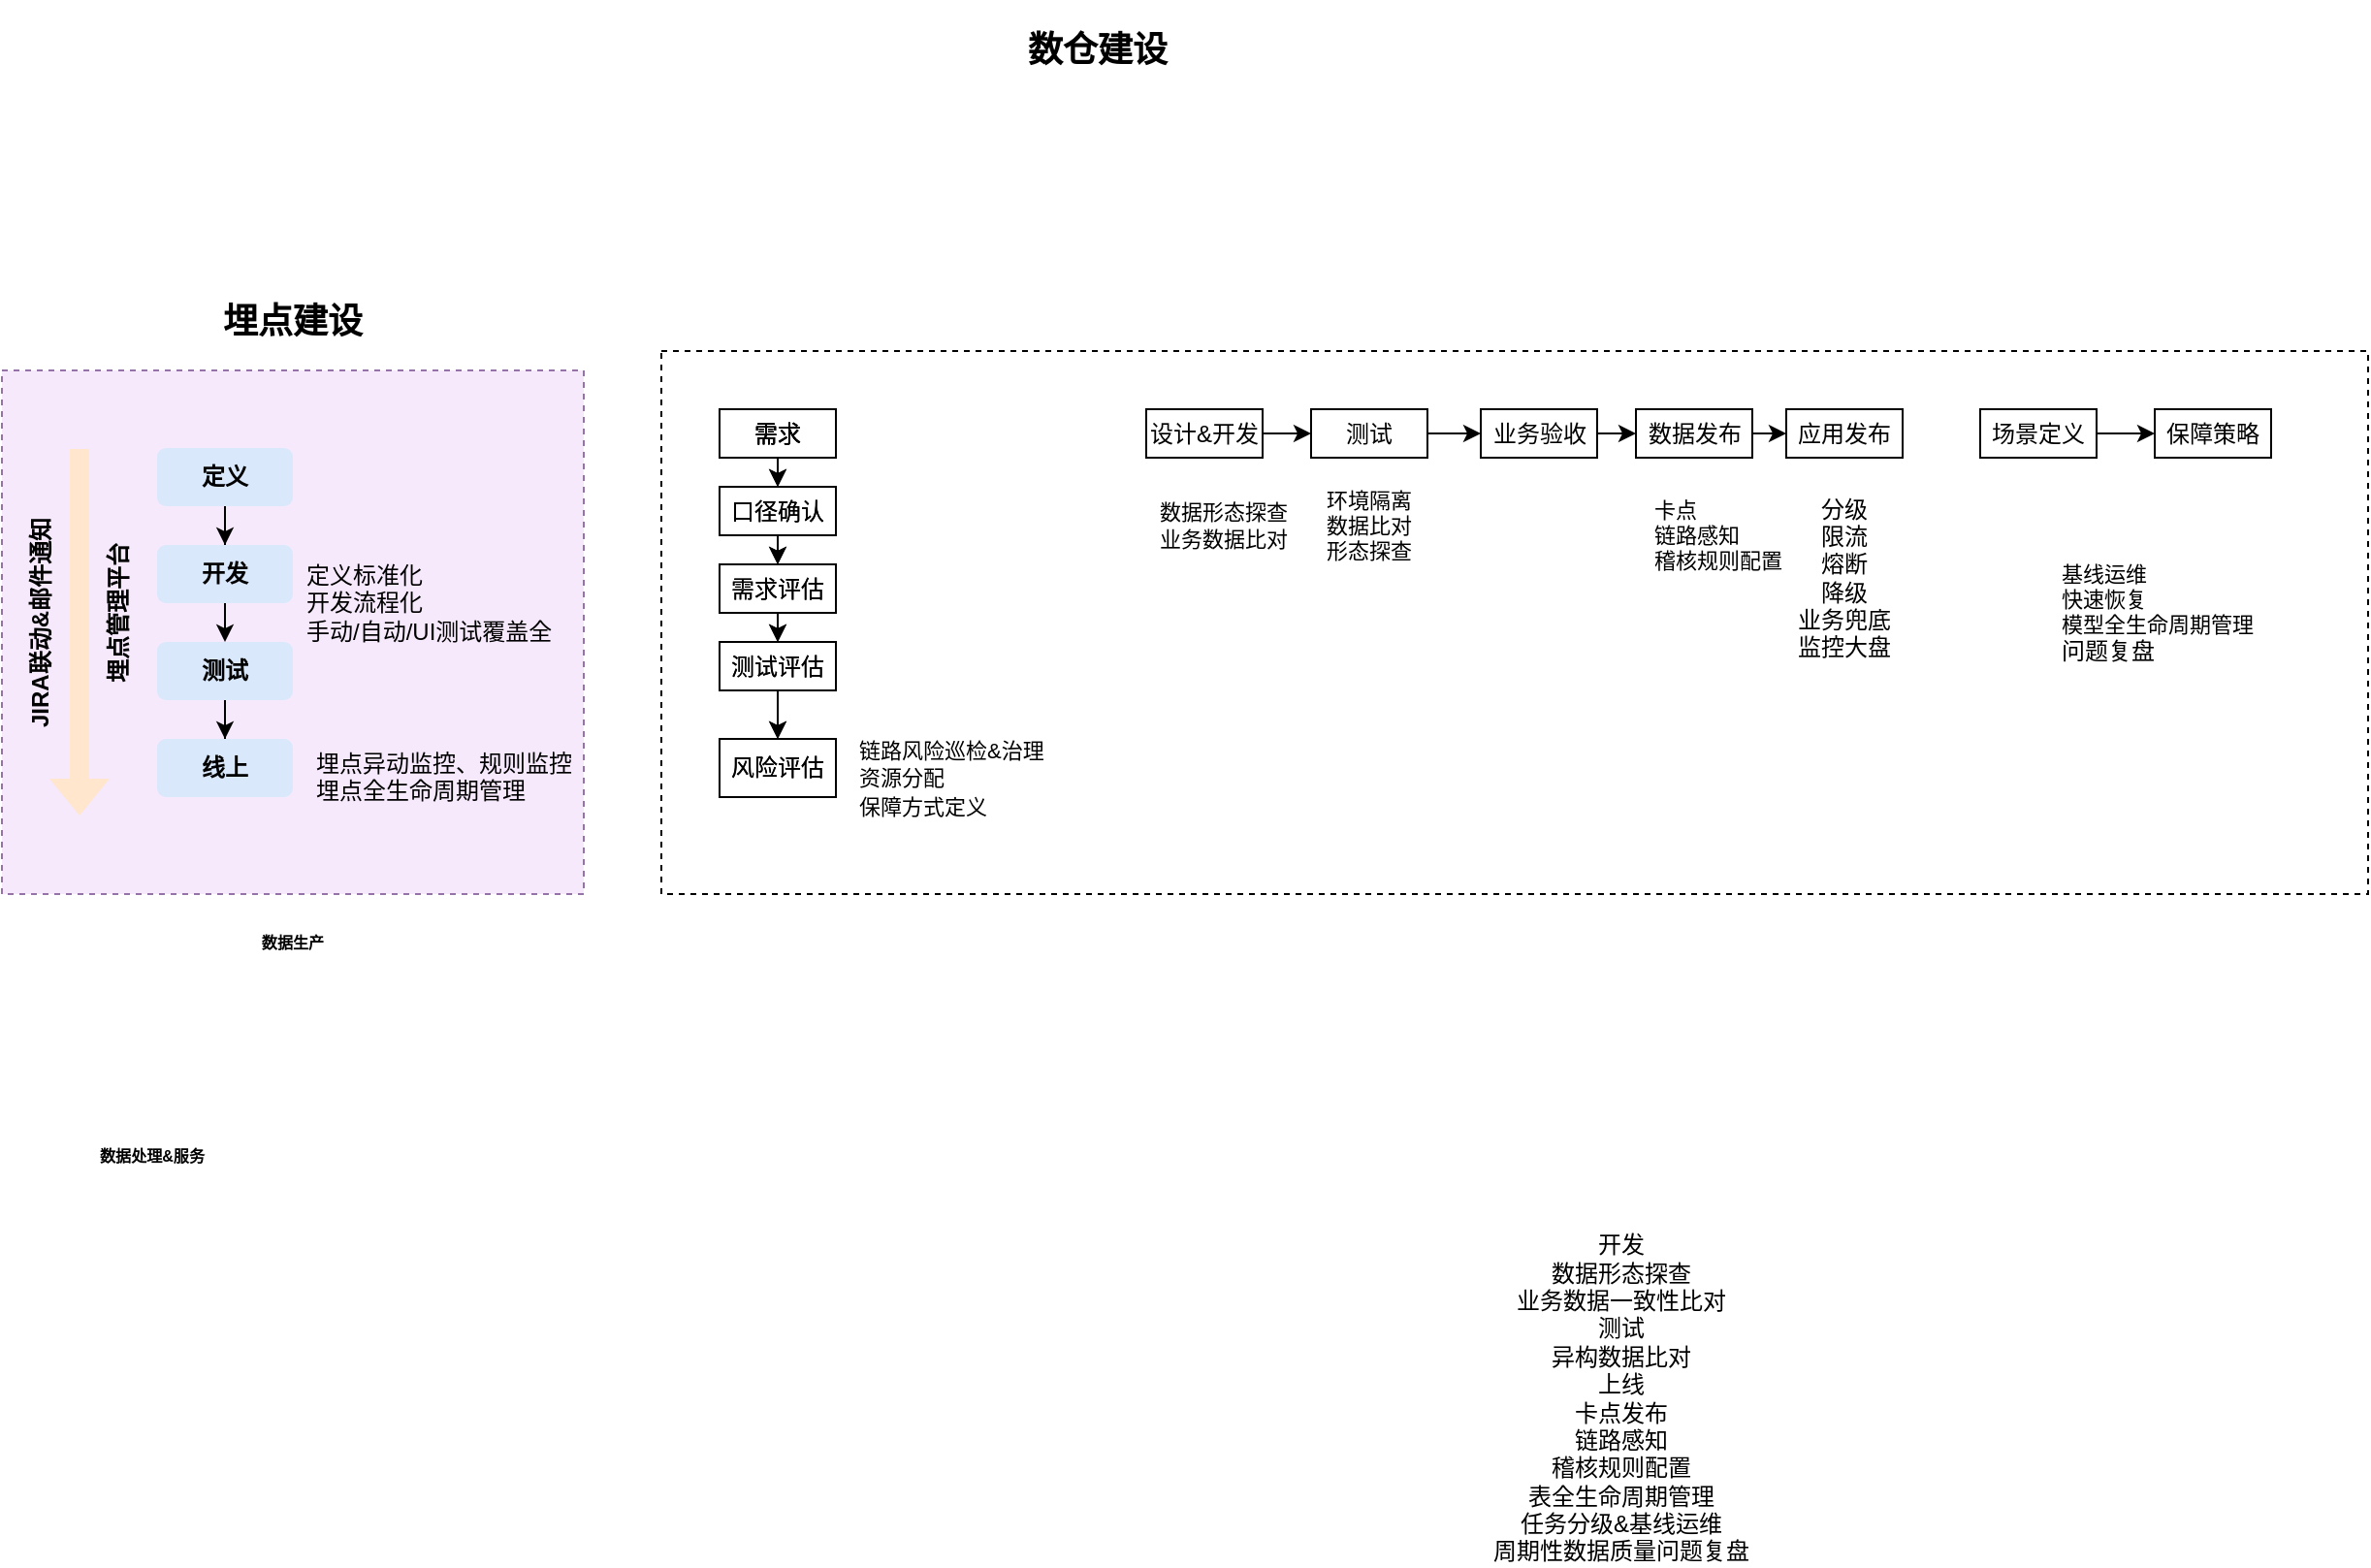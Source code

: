 <mxfile version="16.6.4" type="github">
  <diagram id="VeE7li5wM5BbzBFu2hIH" name="第 1 页">
    <mxGraphModel dx="1609" dy="513" grid="1" gridSize="10" guides="1" tooltips="1" connect="1" arrows="1" fold="1" page="1" pageScale="1" pageWidth="827" pageHeight="1169" math="0" shadow="0">
      <root>
        <mxCell id="0" />
        <mxCell id="1" parent="0" />
        <mxCell id="TgXje85l5A2x8AtPbwSx-137" value="" style="rounded=0;whiteSpace=wrap;html=1;strokeColor=default;fillColor=none;dashed=1;" vertex="1" parent="1">
          <mxGeometry x="214" y="390" width="200" height="75" as="geometry" />
        </mxCell>
        <mxCell id="TgXje85l5A2x8AtPbwSx-53" value="" style="rounded=0;whiteSpace=wrap;html=1;strokeColor=default;fillColor=none;dashed=1;" vertex="1" parent="1">
          <mxGeometry x="220" y="385" width="210" height="80" as="geometry" />
        </mxCell>
        <mxCell id="iL24kiF9AvWuWapnE7Iy-2" value="" style="rounded=0;whiteSpace=wrap;html=1;dashed=1;" parent="1" vertex="1">
          <mxGeometry x="200" y="200" width="880" height="280" as="geometry" />
        </mxCell>
        <mxCell id="iL24kiF9AvWuWapnE7Iy-1" value="" style="rounded=0;whiteSpace=wrap;html=1;dashed=1;fillColor=#F6E9FC;strokeColor=#9673a6;" parent="1" vertex="1">
          <mxGeometry x="-140" y="210" width="300" height="270" as="geometry" />
        </mxCell>
        <mxCell id="iL24kiF9AvWuWapnE7Iy-4" value="&lt;h6&gt;数据生产&lt;/h6&gt;" style="text;html=1;strokeColor=none;fillColor=none;align=center;verticalAlign=middle;whiteSpace=wrap;rounded=0;" parent="1" vertex="1">
          <mxGeometry x="-30" y="490" width="80" height="30" as="geometry" />
        </mxCell>
        <mxCell id="iL24kiF9AvWuWapnE7Iy-5" value="&lt;h6&gt;数据处理&amp;amp;服务&lt;/h6&gt;" style="text;html=1;strokeColor=none;fillColor=none;align=center;verticalAlign=middle;whiteSpace=wrap;rounded=0;" parent="1" vertex="1">
          <mxGeometry x="-140" y="600" width="155" height="30" as="geometry" />
        </mxCell>
        <mxCell id="iL24kiF9AvWuWapnE7Iy-13" value="&lt;h2&gt;&lt;b&gt;埋点建设&lt;/b&gt;&lt;/h2&gt;" style="text;html=1;strokeColor=none;fillColor=none;align=center;verticalAlign=middle;whiteSpace=wrap;rounded=0;dashed=1;" parent="1" vertex="1">
          <mxGeometry x="-60" y="170" width="140" height="30" as="geometry" />
        </mxCell>
        <mxCell id="iL24kiF9AvWuWapnE7Iy-14" value="&lt;h2&gt;数仓建设&lt;/h2&gt;" style="text;html=1;strokeColor=none;fillColor=none;align=center;verticalAlign=middle;whiteSpace=wrap;rounded=0;dashed=1;fontStyle=1" parent="1" vertex="1">
          <mxGeometry x="355" y="30" width="140" height="30" as="geometry" />
        </mxCell>
        <mxCell id="TgXje85l5A2x8AtPbwSx-1" style="edgeStyle=orthogonalEdgeStyle;rounded=0;orthogonalLoop=1;jettySize=auto;html=1;exitX=0.5;exitY=1;exitDx=0;exitDy=0;" edge="1" parent="1" source="iL24kiF9AvWuWapnE7Iy-17" target="iL24kiF9AvWuWapnE7Iy-30">
          <mxGeometry relative="1" as="geometry" />
        </mxCell>
        <mxCell id="iL24kiF9AvWuWapnE7Iy-17" value="&lt;h4&gt;定义&lt;/h4&gt;" style="rounded=1;whiteSpace=wrap;html=1;dashed=1;strokeColor=none;fillColor=#dae8fc;" parent="1" vertex="1">
          <mxGeometry x="-60" y="250" width="70" height="30" as="geometry" />
        </mxCell>
        <mxCell id="iL24kiF9AvWuWapnE7Iy-23" value="&lt;div&gt;开发&lt;/div&gt;&lt;div&gt;数据形态探查&lt;/div&gt;&lt;div&gt;业务数据一致性比对&lt;/div&gt;&lt;div&gt;测试&lt;/div&gt;&lt;div&gt;异构数据比对&lt;/div&gt;&lt;div&gt;上线&lt;/div&gt;&lt;div&gt;卡点发布&lt;/div&gt;&lt;div&gt;链路感知&lt;/div&gt;&lt;div&gt;稽核规则配置&lt;/div&gt;&lt;div&gt;表全生命周期管理&lt;/div&gt;&lt;div&gt;任务分级&amp;amp;基线运维&lt;/div&gt;&lt;div&gt;周期性数据质量问题复盘&lt;/div&gt;" style="text;html=1;strokeColor=none;fillColor=none;align=center;verticalAlign=middle;whiteSpace=wrap;rounded=0;dashed=1;" parent="1" vertex="1">
          <mxGeometry x="590" y="735" width="210" height="10" as="geometry" />
        </mxCell>
        <mxCell id="iL24kiF9AvWuWapnE7Iy-25" value="&lt;h4&gt;&lt;span style=&quot;font-weight: normal&quot;&gt;定义标准化&lt;br&gt;开发流程化&lt;br&gt;手动/自动/UI测试覆盖全&lt;/span&gt;&lt;/h4&gt;" style="text;html=1;strokeColor=none;fillColor=none;align=left;verticalAlign=middle;whiteSpace=wrap;rounded=0;dashed=1;" parent="1" vertex="1">
          <mxGeometry x="15" y="295" width="150" height="70" as="geometry" />
        </mxCell>
        <mxCell id="TgXje85l5A2x8AtPbwSx-2" style="edgeStyle=orthogonalEdgeStyle;rounded=0;orthogonalLoop=1;jettySize=auto;html=1;exitX=0.5;exitY=1;exitDx=0;exitDy=0;entryX=0.5;entryY=0;entryDx=0;entryDy=0;" edge="1" parent="1" source="iL24kiF9AvWuWapnE7Iy-30" target="iL24kiF9AvWuWapnE7Iy-35">
          <mxGeometry relative="1" as="geometry" />
        </mxCell>
        <mxCell id="iL24kiF9AvWuWapnE7Iy-30" value="&lt;h4&gt;开发&lt;/h4&gt;" style="rounded=1;whiteSpace=wrap;html=1;dashed=1;fillColor=#dae8fc;strokeColor=none;" parent="1" vertex="1">
          <mxGeometry x="-60" y="300" width="70" height="30" as="geometry" />
        </mxCell>
        <mxCell id="TgXje85l5A2x8AtPbwSx-4" style="edgeStyle=orthogonalEdgeStyle;rounded=0;orthogonalLoop=1;jettySize=auto;html=1;exitX=0.5;exitY=1;exitDx=0;exitDy=0;" edge="1" parent="1" source="iL24kiF9AvWuWapnE7Iy-35" target="TgXje85l5A2x8AtPbwSx-3">
          <mxGeometry relative="1" as="geometry" />
        </mxCell>
        <mxCell id="iL24kiF9AvWuWapnE7Iy-35" value="&lt;h4&gt;测试&lt;/h4&gt;" style="rounded=1;whiteSpace=wrap;html=1;dashed=1;fillColor=#dae8fc;strokeColor=none;" parent="1" vertex="1">
          <mxGeometry x="-60" y="350" width="70" height="30" as="geometry" />
        </mxCell>
        <mxCell id="TgXje85l5A2x8AtPbwSx-3" value="&lt;h4&gt;线上&lt;/h4&gt;" style="rounded=1;whiteSpace=wrap;html=1;dashed=1;fillColor=#dae8fc;strokeColor=none;" vertex="1" parent="1">
          <mxGeometry x="-60" y="400" width="70" height="30" as="geometry" />
        </mxCell>
        <mxCell id="TgXje85l5A2x8AtPbwSx-5" value="" style="shape=flexArrow;endArrow=classic;html=1;rounded=0;fillColor=#ffe6cc;strokeColor=none;" edge="1" parent="1">
          <mxGeometry width="50" height="50" relative="1" as="geometry">
            <mxPoint x="-100" y="250" as="sourcePoint" />
            <mxPoint x="-100" y="440" as="targetPoint" />
          </mxGeometry>
        </mxCell>
        <mxCell id="TgXje85l5A2x8AtPbwSx-7" value="&lt;b&gt;JIRA联动&amp;amp;邮件通知&lt;/b&gt;" style="text;html=1;strokeColor=none;fillColor=none;align=center;verticalAlign=middle;whiteSpace=wrap;rounded=0;rotation=-90;" vertex="1" parent="1">
          <mxGeometry x="-190" y="320" width="140" height="40" as="geometry" />
        </mxCell>
        <mxCell id="TgXje85l5A2x8AtPbwSx-8" value="&lt;b&gt;埋点管理平台&lt;/b&gt;" style="text;html=1;strokeColor=none;fillColor=none;align=center;verticalAlign=middle;whiteSpace=wrap;rounded=0;rotation=-90;" vertex="1" parent="1">
          <mxGeometry x="-150" y="315" width="140" height="40" as="geometry" />
        </mxCell>
        <mxCell id="TgXje85l5A2x8AtPbwSx-9" value="&lt;div&gt;&lt;br&gt;&lt;/div&gt;&lt;div&gt;&lt;br&gt;&lt;/div&gt;&lt;div&gt;埋点异动监控、规则监控&lt;/div&gt;&lt;div&gt;埋点全生命周期管理&lt;/div&gt;" style="text;html=1;strokeColor=none;fillColor=none;align=left;verticalAlign=middle;whiteSpace=wrap;rounded=0;dashed=1;" vertex="1" parent="1">
          <mxGeometry x="20" y="380" width="170" height="50" as="geometry" />
        </mxCell>
        <mxCell id="TgXje85l5A2x8AtPbwSx-46" style="edgeStyle=orthogonalEdgeStyle;rounded=0;orthogonalLoop=1;jettySize=auto;html=1;exitX=0.5;exitY=1;exitDx=0;exitDy=0;entryX=0.5;entryY=0;entryDx=0;entryDy=0;fillColor=#CC6600;" edge="1" parent="1" source="TgXje85l5A2x8AtPbwSx-33" target="TgXje85l5A2x8AtPbwSx-36">
          <mxGeometry relative="1" as="geometry" />
        </mxCell>
        <mxCell id="TgXje85l5A2x8AtPbwSx-33" value="口径确认" style="rounded=0;whiteSpace=wrap;html=1;strokeColor=default;fillColor=none;" vertex="1" parent="1">
          <mxGeometry x="230" y="270" width="60" height="25" as="geometry" />
        </mxCell>
        <mxCell id="TgXje85l5A2x8AtPbwSx-120" style="edgeStyle=orthogonalEdgeStyle;rounded=0;orthogonalLoop=1;jettySize=auto;html=1;exitX=0.5;exitY=1;exitDx=0;exitDy=0;entryX=0.5;entryY=0;entryDx=0;entryDy=0;fontSize=11;fillColor=#CC6600;" edge="1" parent="1" source="TgXje85l5A2x8AtPbwSx-36" target="TgXje85l5A2x8AtPbwSx-37">
          <mxGeometry relative="1" as="geometry" />
        </mxCell>
        <mxCell id="TgXje85l5A2x8AtPbwSx-36" value="需求评估" style="rounded=0;whiteSpace=wrap;html=1;strokeColor=default;fillColor=none;" vertex="1" parent="1">
          <mxGeometry x="230" y="310" width="60" height="25" as="geometry" />
        </mxCell>
        <mxCell id="TgXje85l5A2x8AtPbwSx-49" style="edgeStyle=orthogonalEdgeStyle;rounded=0;orthogonalLoop=1;jettySize=auto;html=1;exitX=0.5;exitY=1;exitDx=0;exitDy=0;fillColor=#CC6600;" edge="1" parent="1" source="TgXje85l5A2x8AtPbwSx-37" target="TgXje85l5A2x8AtPbwSx-38">
          <mxGeometry relative="1" as="geometry" />
        </mxCell>
        <mxCell id="TgXje85l5A2x8AtPbwSx-37" value="测试评估" style="rounded=0;whiteSpace=wrap;html=1;strokeColor=default;fillColor=none;" vertex="1" parent="1">
          <mxGeometry x="230" y="350" width="60" height="25" as="geometry" />
        </mxCell>
        <mxCell id="TgXje85l5A2x8AtPbwSx-38" value="风险评估" style="rounded=0;whiteSpace=wrap;html=1;strokeColor=default;fillColor=none;" vertex="1" parent="1">
          <mxGeometry x="230" y="400" width="60" height="30" as="geometry" />
        </mxCell>
        <mxCell id="TgXje85l5A2x8AtPbwSx-45" style="edgeStyle=orthogonalEdgeStyle;rounded=0;orthogonalLoop=1;jettySize=auto;html=1;exitX=0.5;exitY=1;exitDx=0;exitDy=0;entryX=0.5;entryY=0;entryDx=0;entryDy=0;fillColor=#CC6600;" edge="1" parent="1" source="TgXje85l5A2x8AtPbwSx-44" target="TgXje85l5A2x8AtPbwSx-33">
          <mxGeometry relative="1" as="geometry" />
        </mxCell>
        <mxCell id="TgXje85l5A2x8AtPbwSx-44" value="需求" style="rounded=0;whiteSpace=wrap;html=1;strokeColor=default;fillColor=none;" vertex="1" parent="1">
          <mxGeometry x="230" y="230" width="60" height="25" as="geometry" />
        </mxCell>
        <mxCell id="TgXje85l5A2x8AtPbwSx-55" value="&lt;font style=&quot;font-size: 11px&quot;&gt;链路风险巡检&amp;amp;治理&lt;br style=&quot;font-size: 11px&quot;&gt;资源分配&lt;br style=&quot;font-size: 11px&quot;&gt;保障方式定义&lt;br&gt;&lt;/font&gt;" style="text;html=1;strokeColor=none;fillColor=none;align=left;verticalAlign=middle;whiteSpace=wrap;rounded=0;dashed=1;" vertex="1" parent="1">
          <mxGeometry x="300" y="400" width="230" height="40" as="geometry" />
        </mxCell>
        <mxCell id="TgXje85l5A2x8AtPbwSx-94" style="edgeStyle=orthogonalEdgeStyle;rounded=0;orthogonalLoop=1;jettySize=auto;html=1;fontSize=11;fillColor=#CC6600;" edge="1" parent="1" source="TgXje85l5A2x8AtPbwSx-89" target="TgXje85l5A2x8AtPbwSx-90">
          <mxGeometry relative="1" as="geometry" />
        </mxCell>
        <mxCell id="TgXje85l5A2x8AtPbwSx-89" value="设计&amp;amp;开发" style="rounded=0;whiteSpace=wrap;html=1;strokeColor=default;fillColor=none;" vertex="1" parent="1">
          <mxGeometry x="450" y="230" width="60" height="25" as="geometry" />
        </mxCell>
        <mxCell id="TgXje85l5A2x8AtPbwSx-100" style="edgeStyle=orthogonalEdgeStyle;rounded=0;orthogonalLoop=1;jettySize=auto;html=1;exitX=1;exitY=0.5;exitDx=0;exitDy=0;entryX=0;entryY=0.5;entryDx=0;entryDy=0;fontSize=11;fillColor=#CC6600;" edge="1" parent="1" source="TgXje85l5A2x8AtPbwSx-90" target="TgXje85l5A2x8AtPbwSx-96">
          <mxGeometry relative="1" as="geometry">
            <mxPoint x="542.5" y="242.5" as="targetPoint" />
          </mxGeometry>
        </mxCell>
        <mxCell id="TgXje85l5A2x8AtPbwSx-90" value="测试" style="rounded=0;whiteSpace=wrap;html=1;strokeColor=default;fillColor=none;" vertex="1" parent="1">
          <mxGeometry x="535" y="230" width="60" height="25" as="geometry" />
        </mxCell>
        <mxCell id="TgXje85l5A2x8AtPbwSx-101" style="edgeStyle=orthogonalEdgeStyle;rounded=0;orthogonalLoop=1;jettySize=auto;html=1;exitX=1;exitY=0.5;exitDx=0;exitDy=0;entryX=0;entryY=0.5;entryDx=0;entryDy=0;fontSize=11;fillColor=#CC6600;" edge="1" parent="1" source="TgXje85l5A2x8AtPbwSx-96" target="TgXje85l5A2x8AtPbwSx-98">
          <mxGeometry relative="1" as="geometry" />
        </mxCell>
        <mxCell id="TgXje85l5A2x8AtPbwSx-96" value="业务验收" style="rounded=0;whiteSpace=wrap;html=1;strokeColor=default;fillColor=none;" vertex="1" parent="1">
          <mxGeometry x="622.5" y="230" width="60" height="25" as="geometry" />
        </mxCell>
        <mxCell id="TgXje85l5A2x8AtPbwSx-102" style="edgeStyle=orthogonalEdgeStyle;rounded=0;orthogonalLoop=1;jettySize=auto;html=1;exitX=1;exitY=0.5;exitDx=0;exitDy=0;entryX=0;entryY=0.5;entryDx=0;entryDy=0;fontSize=11;fillColor=#CC6600;" edge="1" parent="1" source="TgXje85l5A2x8AtPbwSx-98" target="TgXje85l5A2x8AtPbwSx-99">
          <mxGeometry relative="1" as="geometry" />
        </mxCell>
        <mxCell id="TgXje85l5A2x8AtPbwSx-98" value="数据发布" style="rounded=0;whiteSpace=wrap;html=1;strokeColor=default;fillColor=none;" vertex="1" parent="1">
          <mxGeometry x="702.5" y="230" width="60" height="25" as="geometry" />
        </mxCell>
        <mxCell id="TgXje85l5A2x8AtPbwSx-99" value="应用发布" style="rounded=0;whiteSpace=wrap;html=1;strokeColor=default;fillColor=none;" vertex="1" parent="1">
          <mxGeometry x="780" y="230" width="60" height="25" as="geometry" />
        </mxCell>
        <mxCell id="TgXje85l5A2x8AtPbwSx-103" value="&lt;div&gt;&lt;br&gt;&lt;/div&gt;&lt;div&gt;分级&lt;/div&gt;&lt;div&gt;限流&lt;/div&gt;&lt;div&gt;熔断&lt;/div&gt;&lt;div&gt;降级&lt;/div&gt;&lt;div&gt;业务兜底&lt;/div&gt;&lt;div&gt;监控大盘&lt;/div&gt;" style="text;html=1;strokeColor=none;fillColor=none;align=center;verticalAlign=middle;whiteSpace=wrap;rounded=0;dashed=1;" vertex="1" parent="1">
          <mxGeometry x="755" y="260" width="110" height="100" as="geometry" />
        </mxCell>
        <mxCell id="TgXje85l5A2x8AtPbwSx-108" value="环境隔离&lt;br&gt;数据比对&lt;br&gt;&lt;div style=&quot;text-align: left&quot;&gt;&lt;span&gt;形态探查&lt;/span&gt;&lt;/div&gt;" style="text;html=1;strokeColor=none;fillColor=none;align=center;verticalAlign=middle;whiteSpace=wrap;rounded=0;dashed=1;fontSize=11;" vertex="1" parent="1">
          <mxGeometry x="525" y="265" width="80" height="50" as="geometry" />
        </mxCell>
        <mxCell id="TgXje85l5A2x8AtPbwSx-109" value="&lt;div style=&quot;&quot;&gt;&lt;span&gt;卡点&lt;/span&gt;&lt;/div&gt;链路感知&lt;br&gt;稽核规则配置" style="text;html=1;strokeColor=none;fillColor=none;align=left;verticalAlign=middle;whiteSpace=wrap;rounded=0;dashed=1;fontSize=11;" vertex="1" parent="1">
          <mxGeometry x="710" y="270" width="80" height="50" as="geometry" />
        </mxCell>
        <mxCell id="TgXje85l5A2x8AtPbwSx-117" value="数据形态探查&lt;br&gt;业务数据比对" style="text;html=1;strokeColor=none;fillColor=none;align=center;verticalAlign=middle;whiteSpace=wrap;rounded=0;dashed=1;fontSize=11;" vertex="1" parent="1">
          <mxGeometry x="450" y="265" width="80" height="50" as="geometry" />
        </mxCell>
        <mxCell id="TgXje85l5A2x8AtPbwSx-118" value="基线运维&lt;br&gt;快速恢复&lt;br&gt;模型全生命周期管理&lt;br&gt;&lt;span style=&quot;font-size: 12px ; text-align: center&quot;&gt;问题复盘&lt;/span&gt;&lt;br&gt;&lt;div&gt;&lt;/div&gt;" style="text;html=1;strokeColor=none;fillColor=none;align=left;verticalAlign=middle;whiteSpace=wrap;rounded=0;dashed=1;fontSize=11;" vertex="1" parent="1">
          <mxGeometry x="920" y="280" width="140" height="110" as="geometry" />
        </mxCell>
        <mxCell id="TgXje85l5A2x8AtPbwSx-122" value="需求" style="rounded=0;whiteSpace=wrap;html=1;strokeColor=default;fillColor=none;" vertex="1" parent="1">
          <mxGeometry x="230" y="230" width="60" height="25" as="geometry" />
        </mxCell>
        <mxCell id="TgXje85l5A2x8AtPbwSx-125" style="edgeStyle=orthogonalEdgeStyle;rounded=0;orthogonalLoop=1;jettySize=auto;html=1;exitX=0.5;exitY=1;exitDx=0;exitDy=0;entryX=0.5;entryY=0;entryDx=0;entryDy=0;fillColor=#CC6600;" edge="1" source="TgXje85l5A2x8AtPbwSx-126" target="TgXje85l5A2x8AtPbwSx-128" parent="1">
          <mxGeometry relative="1" as="geometry" />
        </mxCell>
        <mxCell id="TgXje85l5A2x8AtPbwSx-126" value="口径确认" style="rounded=0;whiteSpace=wrap;html=1;strokeColor=default;fillColor=none;" vertex="1" parent="1">
          <mxGeometry x="230" y="270" width="60" height="25" as="geometry" />
        </mxCell>
        <mxCell id="TgXje85l5A2x8AtPbwSx-127" style="edgeStyle=orthogonalEdgeStyle;rounded=0;orthogonalLoop=1;jettySize=auto;html=1;exitX=0.5;exitY=1;exitDx=0;exitDy=0;entryX=0.5;entryY=0;entryDx=0;entryDy=0;fontSize=11;fillColor=#CC6600;" edge="1" source="TgXje85l5A2x8AtPbwSx-128" target="TgXje85l5A2x8AtPbwSx-130" parent="1">
          <mxGeometry relative="1" as="geometry" />
        </mxCell>
        <mxCell id="TgXje85l5A2x8AtPbwSx-128" value="需求评估" style="rounded=0;whiteSpace=wrap;html=1;strokeColor=default;fillColor=none;" vertex="1" parent="1">
          <mxGeometry x="230" y="310" width="60" height="25" as="geometry" />
        </mxCell>
        <mxCell id="TgXje85l5A2x8AtPbwSx-129" style="edgeStyle=orthogonalEdgeStyle;rounded=0;orthogonalLoop=1;jettySize=auto;html=1;exitX=0.5;exitY=1;exitDx=0;exitDy=0;fillColor=#CC6600;" edge="1" source="TgXje85l5A2x8AtPbwSx-130" target="TgXje85l5A2x8AtPbwSx-131" parent="1">
          <mxGeometry relative="1" as="geometry" />
        </mxCell>
        <mxCell id="TgXje85l5A2x8AtPbwSx-130" value="测试评估" style="rounded=0;whiteSpace=wrap;html=1;strokeColor=default;fillColor=none;" vertex="1" parent="1">
          <mxGeometry x="230" y="350" width="60" height="25" as="geometry" />
        </mxCell>
        <mxCell id="TgXje85l5A2x8AtPbwSx-131" value="风险评估" style="rounded=0;whiteSpace=wrap;html=1;strokeColor=default;fillColor=none;" vertex="1" parent="1">
          <mxGeometry x="230" y="400" width="60" height="30" as="geometry" />
        </mxCell>
        <mxCell id="TgXje85l5A2x8AtPbwSx-132" style="edgeStyle=orthogonalEdgeStyle;rounded=0;orthogonalLoop=1;jettySize=auto;html=1;exitX=0.5;exitY=1;exitDx=0;exitDy=0;entryX=0.5;entryY=0;entryDx=0;entryDy=0;fillColor=#CC6600;" edge="1" source="TgXje85l5A2x8AtPbwSx-133" target="TgXje85l5A2x8AtPbwSx-126" parent="1">
          <mxGeometry relative="1" as="geometry" />
        </mxCell>
        <mxCell id="TgXje85l5A2x8AtPbwSx-133" value="需求" style="rounded=0;whiteSpace=wrap;html=1;strokeColor=default;fillColor=none;" vertex="1" parent="1">
          <mxGeometry x="230" y="230" width="60" height="25" as="geometry" />
        </mxCell>
        <mxCell id="TgXje85l5A2x8AtPbwSx-134" value="需求" style="rounded=0;whiteSpace=wrap;html=1;strokeColor=default;fillColor=none;" vertex="1" parent="1">
          <mxGeometry x="230" y="230" width="60" height="25" as="geometry" />
        </mxCell>
        <mxCell id="TgXje85l5A2x8AtPbwSx-140" style="edgeStyle=orthogonalEdgeStyle;rounded=0;orthogonalLoop=1;jettySize=auto;html=1;exitX=1;exitY=0.5;exitDx=0;exitDy=0;fontSize=11;fillColor=#CC6600;" edge="1" parent="1" source="TgXje85l5A2x8AtPbwSx-138" target="TgXje85l5A2x8AtPbwSx-139">
          <mxGeometry relative="1" as="geometry" />
        </mxCell>
        <mxCell id="TgXje85l5A2x8AtPbwSx-138" value="场景定义" style="rounded=0;whiteSpace=wrap;html=1;strokeColor=default;fillColor=none;" vertex="1" parent="1">
          <mxGeometry x="880" y="230" width="60" height="25" as="geometry" />
        </mxCell>
        <mxCell id="TgXje85l5A2x8AtPbwSx-139" value="保障策略" style="rounded=0;whiteSpace=wrap;html=1;strokeColor=default;fillColor=none;" vertex="1" parent="1">
          <mxGeometry x="970" y="230" width="60" height="25" as="geometry" />
        </mxCell>
      </root>
    </mxGraphModel>
  </diagram>
</mxfile>
